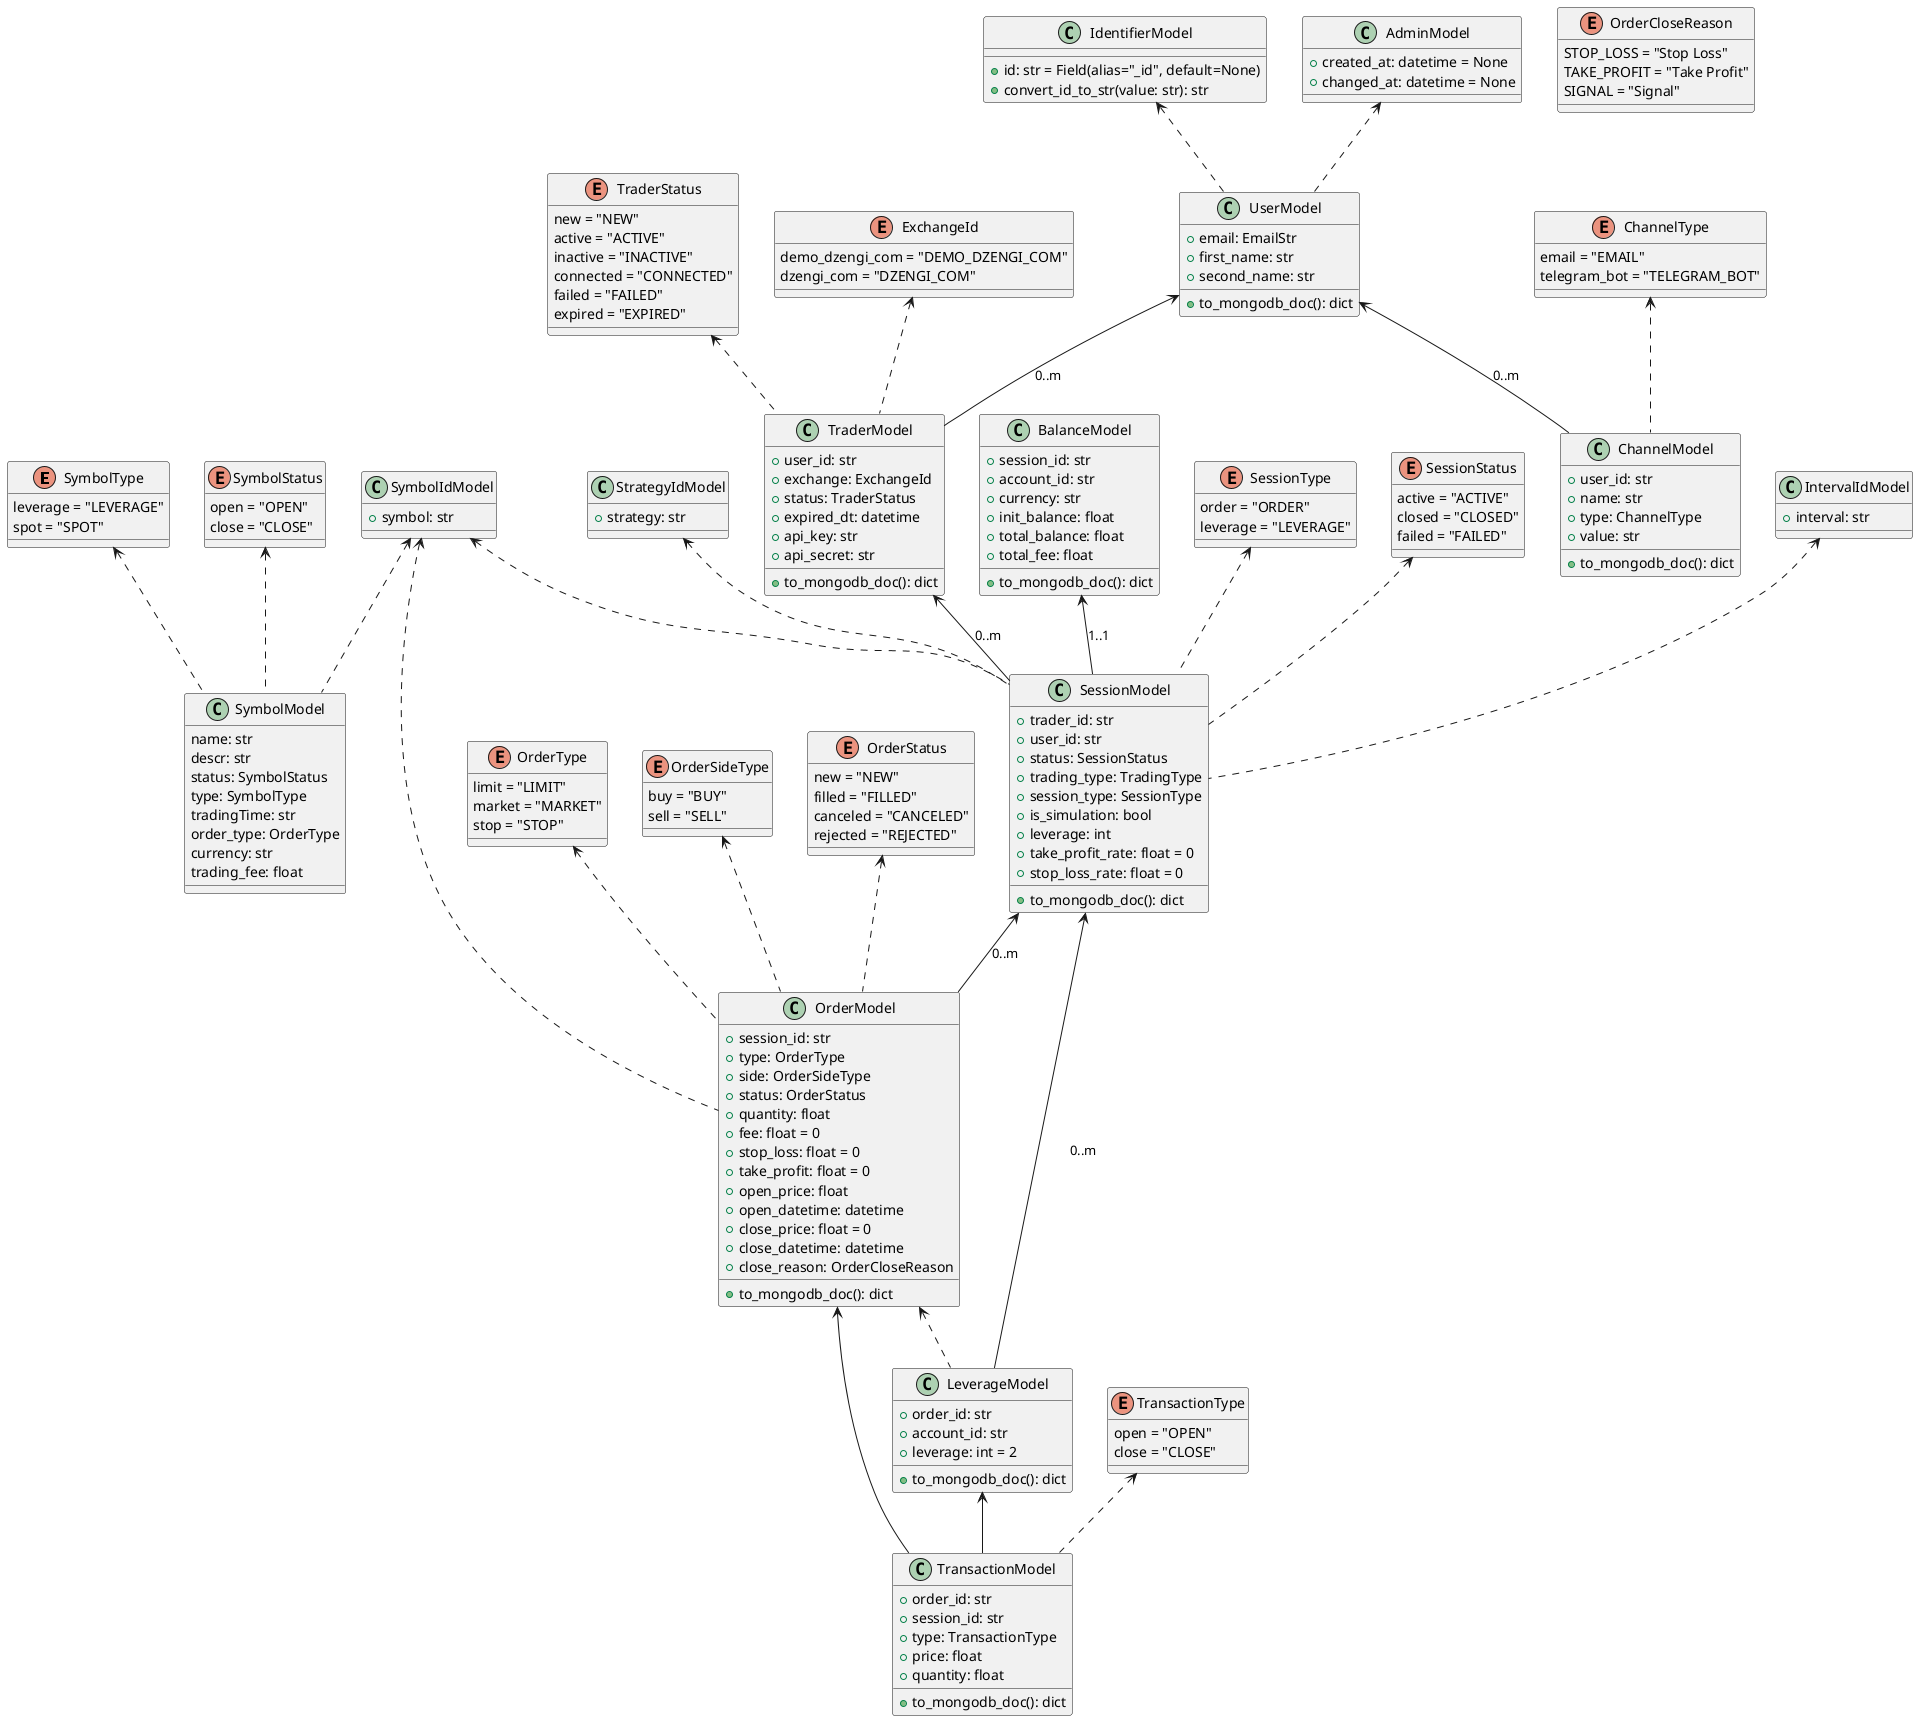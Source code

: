 @startuml Model

enum SymbolType {
  leverage = "LEVERAGE"
  spot = "SPOT"
}

enum ChannelType {
  email = "EMAIL"
  telegram_bot = "TELEGRAM_BOT"
}

enum SessionType {
  order = "ORDER"
  leverage = "LEVERAGE"
}

enum OrderType {
  limit = "LIMIT"
  market = "MARKET"
  stop = "STOP"
}

enum OrderSideType {
  buy = "BUY"
  sell = "SELL"
}

enum OrderCloseReason {
    STOP_LOSS = "Stop Loss"
    TAKE_PROFIT = "Take Profit"
    SIGNAL = "Signal"
}

enum TransactionType {
  open = "OPEN"
  close = "CLOSE"
}

enum SymbolStatus {
    open = "OPEN"
    close = "CLOSE"
}

enum TraderStatus {
  new = "NEW"
  active = "ACTIVE"
  inactive = "INACTIVE"
  connected = "CONNECTED"
  failed = "FAILED"
  expired = "EXPIRED"
}

enum SessionStatus {
  active = "ACTIVE"
  closed = "CLOSED"
  failed = "FAILED"
}

enum OrderStatus {
  new = "NEW"
  filled = "FILLED"
  canceled = "CANCELED"
  rejected = "REJECTED"
}

enum ExchangeId {
  demo_dzengi_com = "DEMO_DZENGI_COM"
  dzengi_com = "DZENGI_COM"
}

class SymbolIdModel {
  + symbol: str
}

class SymbolModel {
  name: str
  descr: str
  status: SymbolStatus
  type: SymbolType
  tradingTime: str
  order_type: OrderType
  currency: str
  trading_fee: float
}

SymbolStatus <.. SymbolModel
SymbolType <.. SymbolModel
SymbolIdModel <.. SymbolModel

class IntervalIdModel {
  + interval: str
}

class StrategyIdModel {
  + strategy: str
}

class IdentifierModel {
  + id: str = Field(alias="_id", default=None)
  + convert_id_to_str(value: str): str
}

class AdminModel {
  + created_at: datetime = None
  + changed_at: datetime = None
}

class UserModel {
  + email: EmailStr
  + first_name: str
  + second_name: str
  + to_mongodb_doc(): dict
}

IdentifierModel <.. UserModel
AdminModel <.. UserModel

class ChannelModel {
  + user_id: str
  + name: str
  + type: ChannelType
  + value: str
  + to_mongodb_doc(): dict
}

UserModel <-- ChannelModel: 0..m
ChannelType <.. ChannelModel

class TraderModel {
  + user_id: str
  + exchange: ExchangeId
  + status: TraderStatus
  + expired_dt: datetime
  + api_key: str
  + api_secret: str
  + to_mongodb_doc(): dict
}

UserModel <-- TraderModel: 0..m
ExchangeId <.. TraderModel
TraderStatus <.. TraderModel

class BalanceModel {
  + session_id: str
  + account_id: str
  + currency: str
  + init_balance: float
  + total_balance: float
  + total_fee: float
  + to_mongodb_doc(): dict
}

BalanceModel <-- SessionModel: 1..1

class SessionModel {
  + trader_id: str
  + user_id: str
  + status: SessionStatus
  + trading_type: TradingType
  + session_type: SessionType
  + is_simulation: bool
  + leverage: int
  + take_profit_rate: float = 0
  + stop_loss_rate: float = 0

  + to_mongodb_doc(): dict
}

SessionStatus <.. SessionModel
SessionType <.. SessionModel
SymbolIdModel <.. SessionModel
IntervalIdModel <.. SessionModel
StrategyIdModel <.. SessionModel
TraderModel <-- SessionModel : 0..m

class OrderModel {
  + session_id: str
  + type: OrderType
  + side: OrderSideType
  + status: OrderStatus
  + quantity: float
  + fee: float = 0
  + stop_loss: float = 0
  + take_profit: float = 0
  + open_price: float
  + open_datetime: datetime
  + close_price: float = 0
  + close_datetime: datetime
  + close_reason: OrderCloseReason

  + to_mongodb_doc(): dict
}

OrderType <.. OrderModel
OrderSideType <.. OrderModel
OrderStatus <.. OrderModel
SymbolIdModel <.. OrderModel
SessionModel <-- OrderModel: 0..m

class LeverageModel {
  + order_id: str
  + account_id: str
  + leverage: int = 2
  
  + to_mongodb_doc(): dict
}

OrderModel <.. LeverageModel
SessionModel <-- LeverageModel: 0..m

class TransactionModel {

  + order_id: str
  + session_id: str
  + type: TransactionType
  + price: float
  + quantity: float
  + to_mongodb_doc(): dict
}

OrderModel <-- TransactionModel
LeverageModel <-- TransactionModel
TransactionType <.. TransactionModel

@enduml
